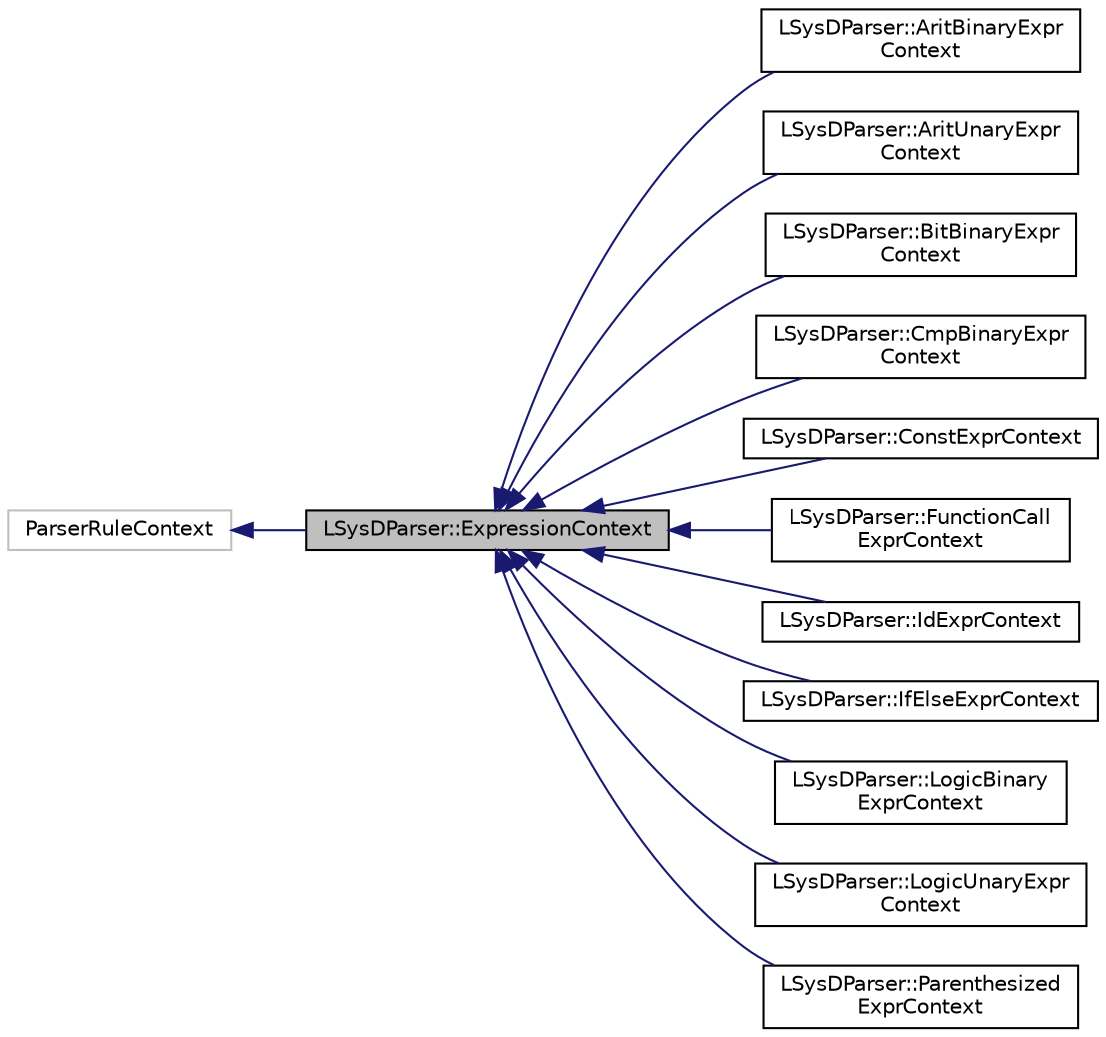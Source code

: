 digraph "LSysDParser::ExpressionContext"
{
 // LATEX_PDF_SIZE
  edge [fontname="Helvetica",fontsize="10",labelfontname="Helvetica",labelfontsize="10"];
  node [fontname="Helvetica",fontsize="10",shape=record];
  rankdir="LR";
  Node1 [label="LSysDParser::ExpressionContext",height=0.2,width=0.4,color="black", fillcolor="grey75", style="filled", fontcolor="black",tooltip=" "];
  Node2 -> Node1 [dir="back",color="midnightblue",fontsize="10",style="solid",fontname="Helvetica"];
  Node2 [label="ParserRuleContext",height=0.2,width=0.4,color="grey75", fillcolor="white", style="filled",tooltip=" "];
  Node1 -> Node3 [dir="back",color="midnightblue",fontsize="10",style="solid",fontname="Helvetica"];
  Node3 [label="LSysDParser::AritBinaryExpr\lContext",height=0.2,width=0.4,color="black", fillcolor="white", style="filled",URL="$classLSysDParser_1_1AritBinaryExprContext.html",tooltip=" "];
  Node1 -> Node4 [dir="back",color="midnightblue",fontsize="10",style="solid",fontname="Helvetica"];
  Node4 [label="LSysDParser::AritUnaryExpr\lContext",height=0.2,width=0.4,color="black", fillcolor="white", style="filled",URL="$classLSysDParser_1_1AritUnaryExprContext.html",tooltip=" "];
  Node1 -> Node5 [dir="back",color="midnightblue",fontsize="10",style="solid",fontname="Helvetica"];
  Node5 [label="LSysDParser::BitBinaryExpr\lContext",height=0.2,width=0.4,color="black", fillcolor="white", style="filled",URL="$classLSysDParser_1_1BitBinaryExprContext.html",tooltip=" "];
  Node1 -> Node6 [dir="back",color="midnightblue",fontsize="10",style="solid",fontname="Helvetica"];
  Node6 [label="LSysDParser::CmpBinaryExpr\lContext",height=0.2,width=0.4,color="black", fillcolor="white", style="filled",URL="$classLSysDParser_1_1CmpBinaryExprContext.html",tooltip=" "];
  Node1 -> Node7 [dir="back",color="midnightblue",fontsize="10",style="solid",fontname="Helvetica"];
  Node7 [label="LSysDParser::ConstExprContext",height=0.2,width=0.4,color="black", fillcolor="white", style="filled",URL="$classLSysDParser_1_1ConstExprContext.html",tooltip=" "];
  Node1 -> Node8 [dir="back",color="midnightblue",fontsize="10",style="solid",fontname="Helvetica"];
  Node8 [label="LSysDParser::FunctionCall\lExprContext",height=0.2,width=0.4,color="black", fillcolor="white", style="filled",URL="$classLSysDParser_1_1FunctionCallExprContext.html",tooltip=" "];
  Node1 -> Node9 [dir="back",color="midnightblue",fontsize="10",style="solid",fontname="Helvetica"];
  Node9 [label="LSysDParser::IdExprContext",height=0.2,width=0.4,color="black", fillcolor="white", style="filled",URL="$classLSysDParser_1_1IdExprContext.html",tooltip=" "];
  Node1 -> Node10 [dir="back",color="midnightblue",fontsize="10",style="solid",fontname="Helvetica"];
  Node10 [label="LSysDParser::IfElseExprContext",height=0.2,width=0.4,color="black", fillcolor="white", style="filled",URL="$classLSysDParser_1_1IfElseExprContext.html",tooltip=" "];
  Node1 -> Node11 [dir="back",color="midnightblue",fontsize="10",style="solid",fontname="Helvetica"];
  Node11 [label="LSysDParser::LogicBinary\lExprContext",height=0.2,width=0.4,color="black", fillcolor="white", style="filled",URL="$classLSysDParser_1_1LogicBinaryExprContext.html",tooltip=" "];
  Node1 -> Node12 [dir="back",color="midnightblue",fontsize="10",style="solid",fontname="Helvetica"];
  Node12 [label="LSysDParser::LogicUnaryExpr\lContext",height=0.2,width=0.4,color="black", fillcolor="white", style="filled",URL="$classLSysDParser_1_1LogicUnaryExprContext.html",tooltip=" "];
  Node1 -> Node13 [dir="back",color="midnightblue",fontsize="10",style="solid",fontname="Helvetica"];
  Node13 [label="LSysDParser::Parenthesized\lExprContext",height=0.2,width=0.4,color="black", fillcolor="white", style="filled",URL="$classLSysDParser_1_1ParenthesizedExprContext.html",tooltip=" "];
}
